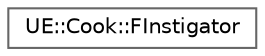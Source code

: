 digraph "Graphical Class Hierarchy"
{
 // INTERACTIVE_SVG=YES
 // LATEX_PDF_SIZE
  bgcolor="transparent";
  edge [fontname=Helvetica,fontsize=10,labelfontname=Helvetica,labelfontsize=10];
  node [fontname=Helvetica,fontsize=10,shape=box,height=0.2,width=0.4];
  rankdir="LR";
  Node0 [id="Node000000",label="UE::Cook::FInstigator",height=0.2,width=0.4,color="grey40", fillcolor="white", style="filled",URL="$d6/daa/structUE_1_1Cook_1_1FInstigator.html",tooltip="Category and referencer for how a package was discovered by the cooker."];
}
